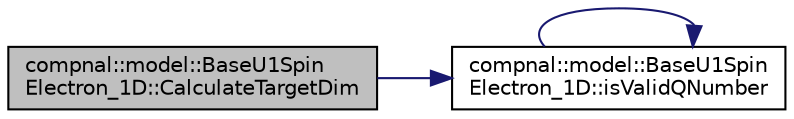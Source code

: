 digraph "compnal::model::BaseU1SpinElectron_1D::CalculateTargetDim"
{
 // INTERACTIVE_SVG=YES
 // LATEX_PDF_SIZE
  edge [fontname="Helvetica",fontsize="10",labelfontname="Helvetica",labelfontsize="10"];
  node [fontname="Helvetica",fontsize="10",shape=record];
  rankdir="LR";
  Node1 [label="compnal::model::BaseU1Spin\lElectron_1D::CalculateTargetDim",height=0.2,width=0.4,color="black", fillcolor="grey75", style="filled", fontcolor="black",tooltip="Calculate the dimension of the target Hilbert space specified by the system size ,..."];
  Node1 -> Node2 [color="midnightblue",fontsize="10",style="solid",fontname="Helvetica"];
  Node2 [label="compnal::model::BaseU1Spin\lElectron_1D::isValidQNumber",height=0.2,width=0.4,color="black", fillcolor="white", style="filled",URL="$de/d75/classcompnal_1_1model_1_1_base_u1_spin_electron__1_d.html#a7a6bc26a9343fa46fad1455869d78da3",tooltip="Check if there is a subspace specified by the input quantum numbers."];
  Node2 -> Node2 [color="midnightblue",fontsize="10",style="solid",fontname="Helvetica"];
}
